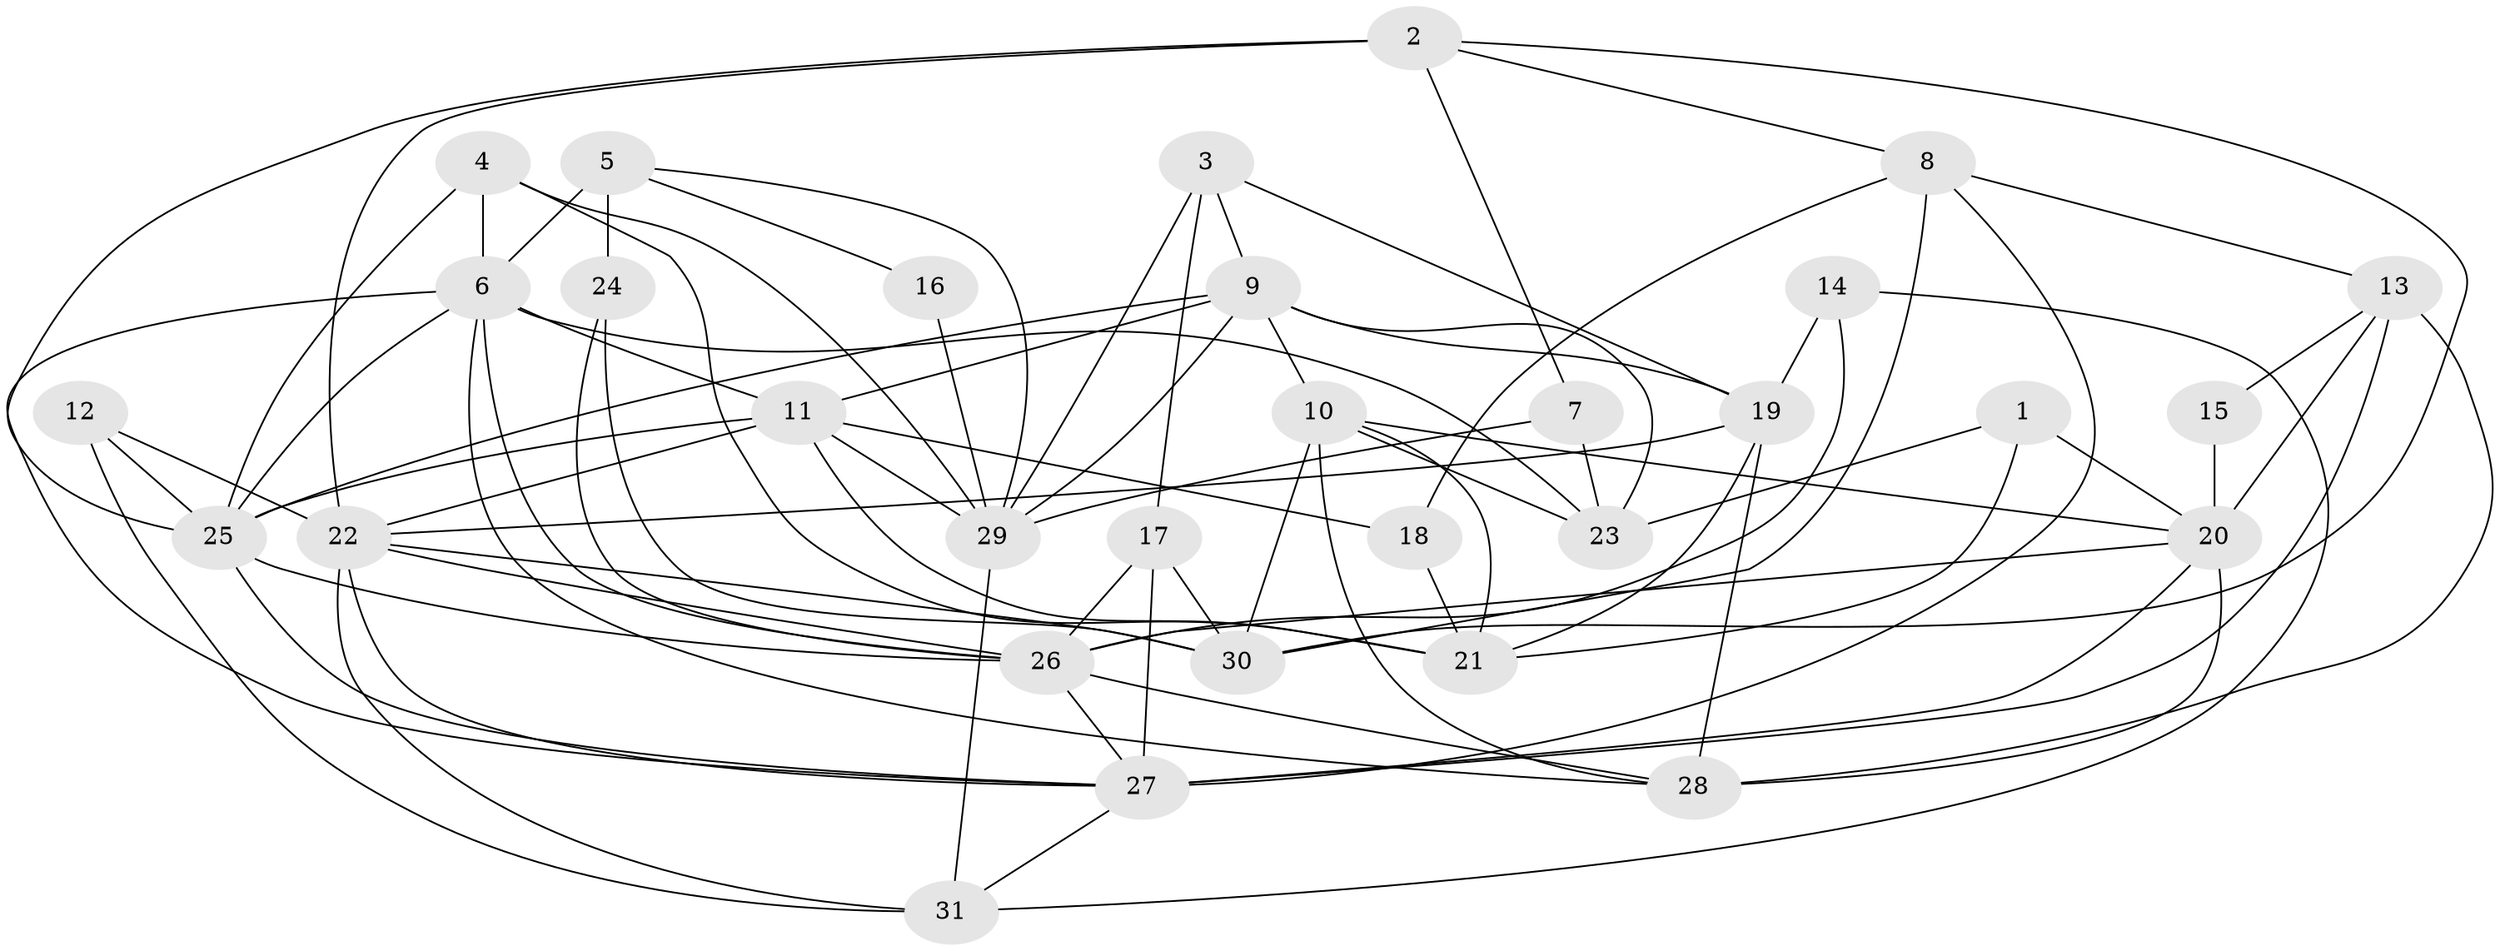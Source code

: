 // original degree distribution, {3: 0.24193548387096775, 4: 0.3709677419354839, 2: 0.0967741935483871, 5: 0.1774193548387097, 6: 0.08064516129032258, 7: 0.03225806451612903}
// Generated by graph-tools (version 1.1) at 2025/26/03/09/25 03:26:16]
// undirected, 31 vertices, 82 edges
graph export_dot {
graph [start="1"]
  node [color=gray90,style=filled];
  1;
  2;
  3;
  4;
  5;
  6;
  7;
  8;
  9;
  10;
  11;
  12;
  13;
  14;
  15;
  16;
  17;
  18;
  19;
  20;
  21;
  22;
  23;
  24;
  25;
  26;
  27;
  28;
  29;
  30;
  31;
  1 -- 20 [weight=1.0];
  1 -- 21 [weight=1.0];
  1 -- 23 [weight=1.0];
  2 -- 7 [weight=1.0];
  2 -- 8 [weight=1.0];
  2 -- 22 [weight=1.0];
  2 -- 25 [weight=1.0];
  2 -- 30 [weight=1.0];
  3 -- 9 [weight=1.0];
  3 -- 17 [weight=1.0];
  3 -- 19 [weight=1.0];
  3 -- 29 [weight=1.0];
  4 -- 6 [weight=1.0];
  4 -- 21 [weight=1.0];
  4 -- 25 [weight=1.0];
  4 -- 29 [weight=1.0];
  5 -- 6 [weight=2.0];
  5 -- 16 [weight=1.0];
  5 -- 24 [weight=2.0];
  5 -- 29 [weight=1.0];
  6 -- 11 [weight=1.0];
  6 -- 23 [weight=1.0];
  6 -- 25 [weight=1.0];
  6 -- 26 [weight=1.0];
  6 -- 27 [weight=1.0];
  6 -- 28 [weight=1.0];
  7 -- 23 [weight=1.0];
  7 -- 29 [weight=1.0];
  8 -- 13 [weight=1.0];
  8 -- 18 [weight=1.0];
  8 -- 27 [weight=1.0];
  8 -- 30 [weight=1.0];
  9 -- 10 [weight=1.0];
  9 -- 11 [weight=1.0];
  9 -- 19 [weight=1.0];
  9 -- 23 [weight=1.0];
  9 -- 25 [weight=1.0];
  9 -- 29 [weight=1.0];
  10 -- 20 [weight=2.0];
  10 -- 21 [weight=1.0];
  10 -- 23 [weight=2.0];
  10 -- 28 [weight=1.0];
  10 -- 30 [weight=1.0];
  11 -- 18 [weight=1.0];
  11 -- 21 [weight=1.0];
  11 -- 22 [weight=1.0];
  11 -- 25 [weight=1.0];
  11 -- 29 [weight=1.0];
  12 -- 22 [weight=1.0];
  12 -- 25 [weight=2.0];
  12 -- 31 [weight=1.0];
  13 -- 15 [weight=1.0];
  13 -- 20 [weight=1.0];
  13 -- 27 [weight=2.0];
  13 -- 28 [weight=1.0];
  14 -- 19 [weight=1.0];
  14 -- 26 [weight=2.0];
  14 -- 31 [weight=1.0];
  15 -- 20 [weight=1.0];
  16 -- 29 [weight=1.0];
  17 -- 26 [weight=1.0];
  17 -- 27 [weight=1.0];
  17 -- 30 [weight=1.0];
  18 -- 21 [weight=1.0];
  19 -- 21 [weight=1.0];
  19 -- 22 [weight=1.0];
  19 -- 28 [weight=1.0];
  20 -- 26 [weight=1.0];
  20 -- 27 [weight=2.0];
  20 -- 28 [weight=1.0];
  22 -- 26 [weight=1.0];
  22 -- 27 [weight=1.0];
  22 -- 30 [weight=1.0];
  22 -- 31 [weight=1.0];
  24 -- 26 [weight=1.0];
  24 -- 30 [weight=1.0];
  25 -- 26 [weight=2.0];
  25 -- 27 [weight=1.0];
  26 -- 27 [weight=1.0];
  26 -- 28 [weight=1.0];
  27 -- 31 [weight=1.0];
  29 -- 31 [weight=1.0];
}

